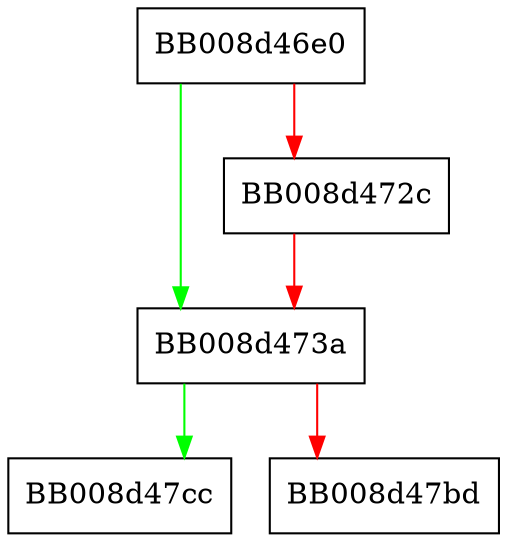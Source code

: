 digraph __sysconf_check_spec {
  node [shape="box"];
  graph [splines=ortho];
  BB008d46e0 -> BB008d473a [color="green"];
  BB008d46e0 -> BB008d472c [color="red"];
  BB008d472c -> BB008d473a [color="red"];
  BB008d473a -> BB008d47cc [color="green"];
  BB008d473a -> BB008d47bd [color="red"];
}